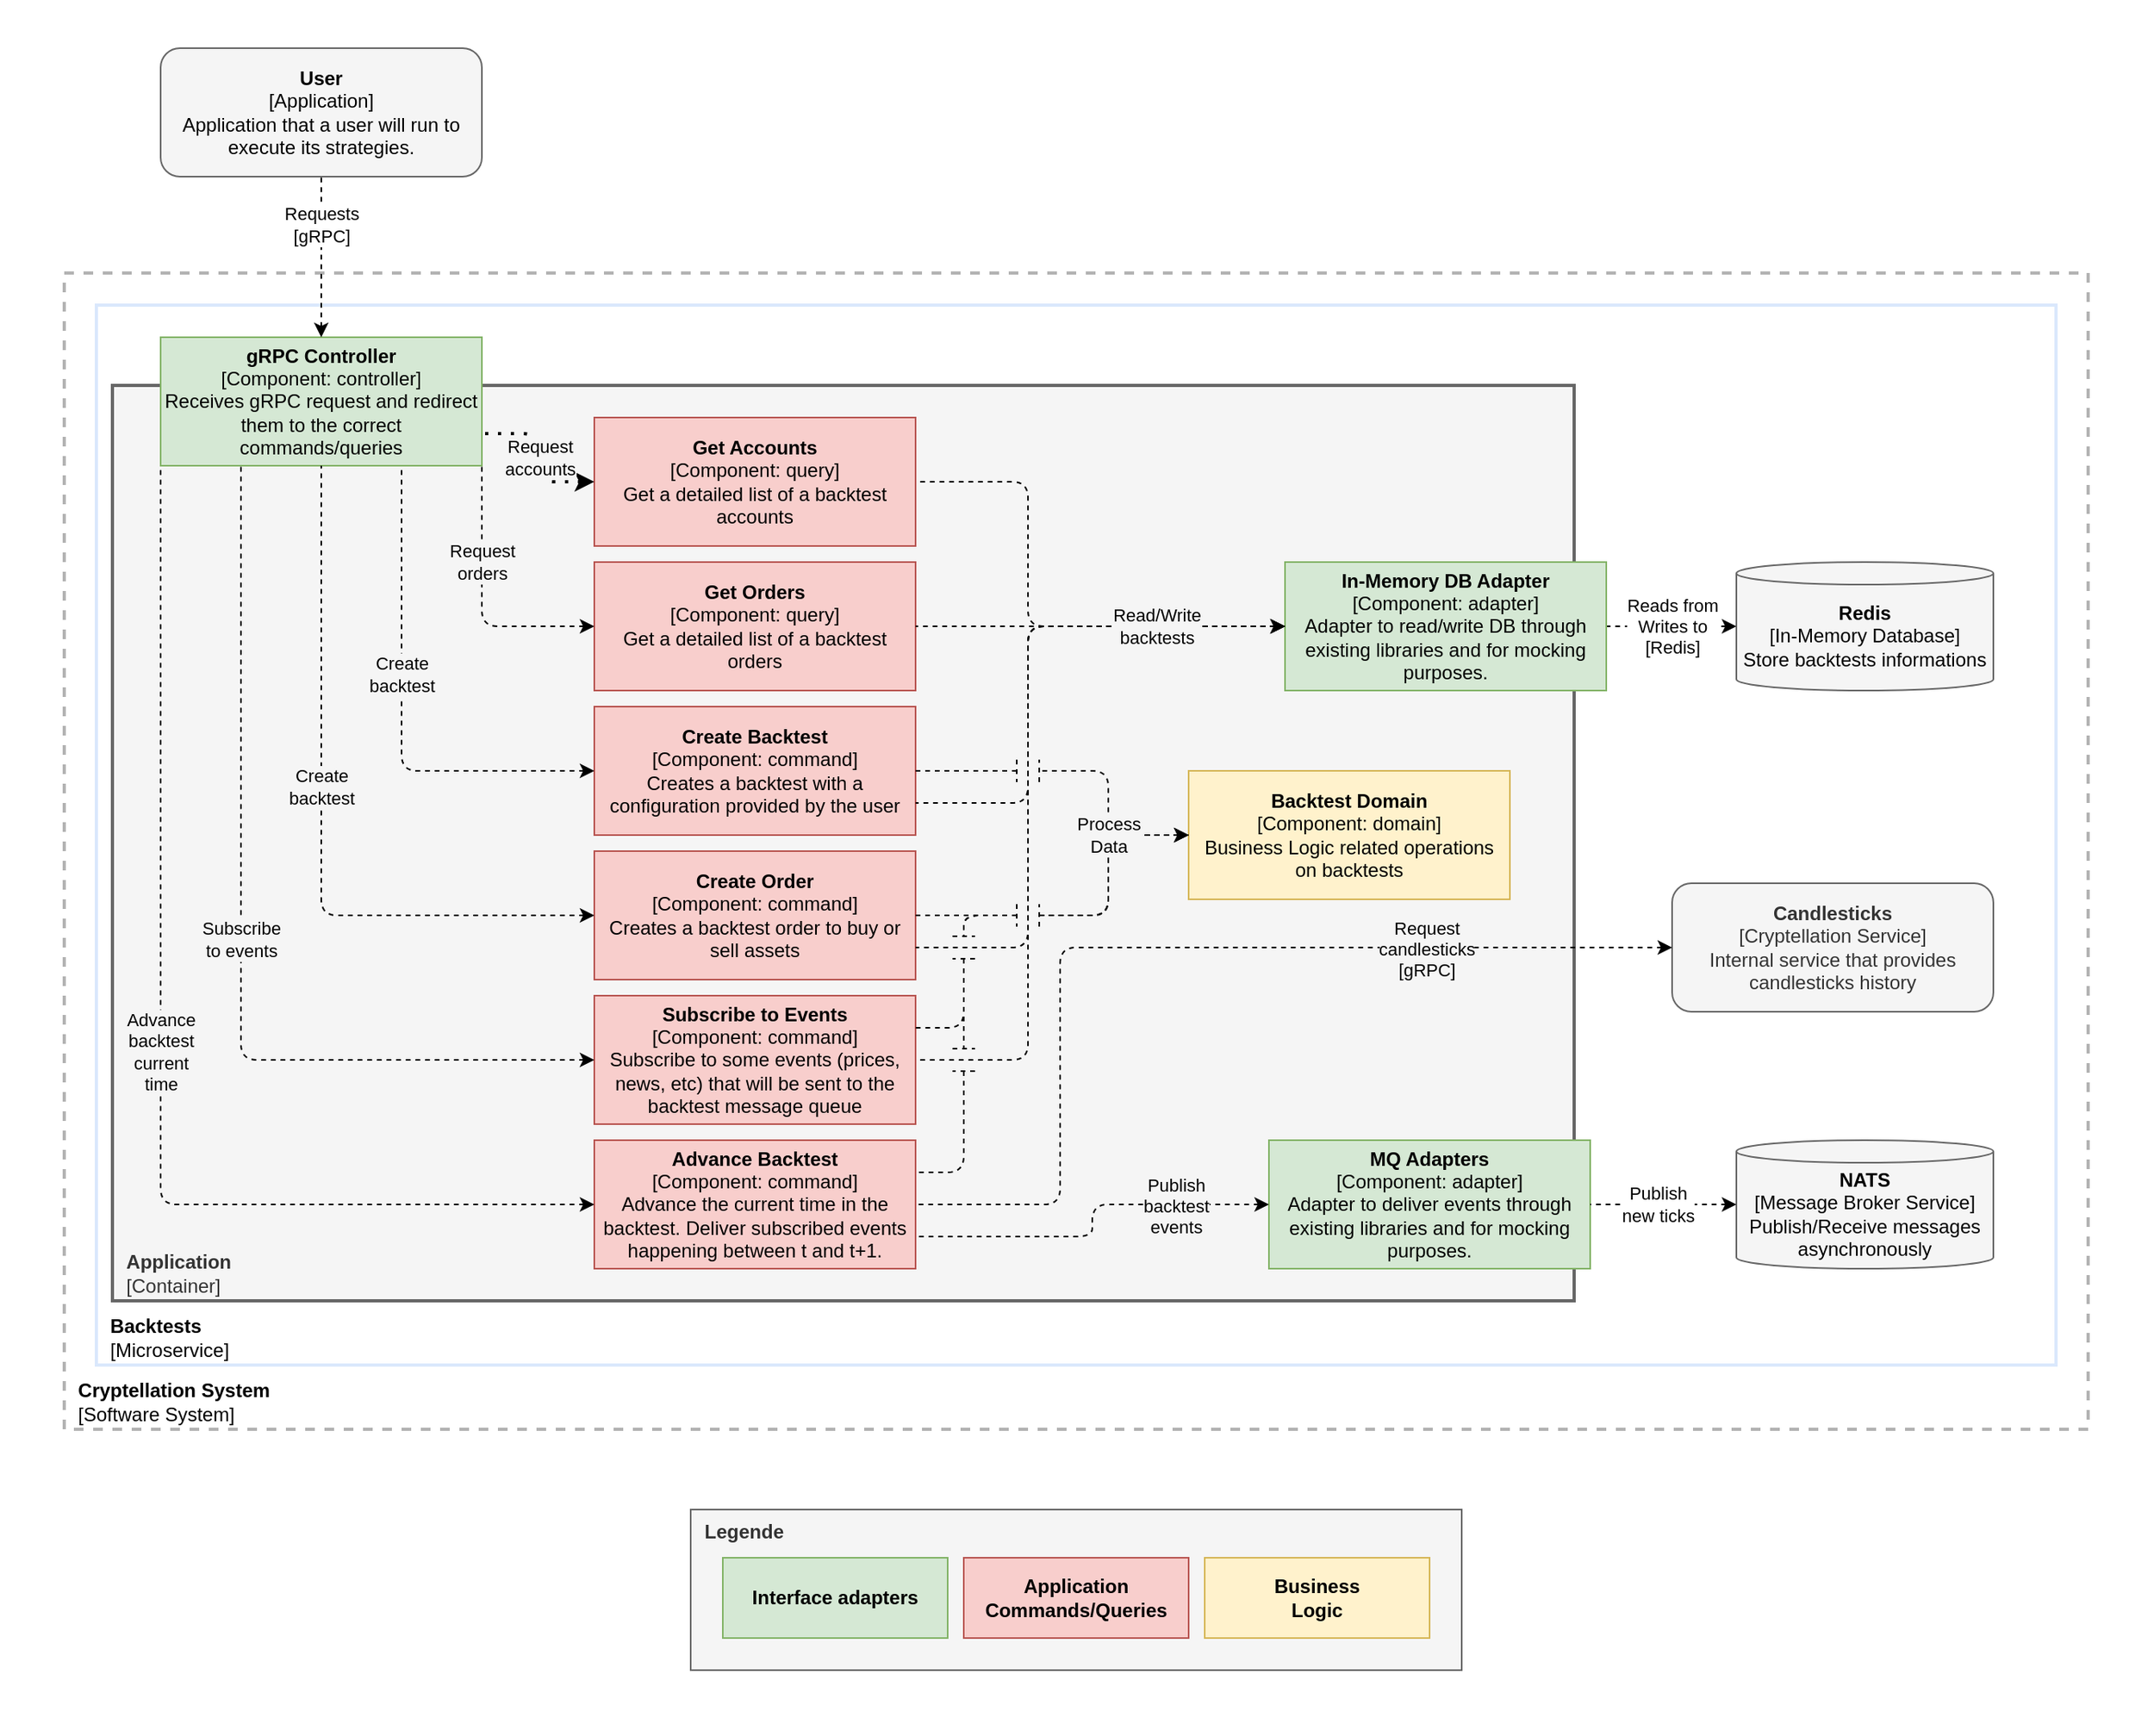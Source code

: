 <mxfile>
    <diagram id="Z86SHZ22xJm4C7N7x-0L" name="Page-1">
        <mxGraphModel dx="1168" dy="414" grid="1" gridSize="10" guides="1" tooltips="1" connect="1" arrows="1" fold="1" page="1" pageScale="1" pageWidth="827" pageHeight="1169" math="0" shadow="0">
            <root>
                <mxCell id="0"/>
                <mxCell id="1" parent="0"/>
                <mxCell id="14" value="" style="rounded=1;whiteSpace=wrap;html=1;labelBackgroundColor=none;strokeColor=none;strokeWidth=2;fillColor=default;" parent="1" vertex="1">
                    <mxGeometry x="100" y="50" width="1340" height="1080" as="geometry"/>
                </mxCell>
                <mxCell id="5" value="&lt;b style=&quot;&quot;&gt;&amp;nbsp; Cryptellation System&lt;br&gt;&amp;nbsp;&amp;nbsp;&lt;/b&gt;&lt;span style=&quot;&quot;&gt;[Software System]&lt;/span&gt;" style="rounded=0;whiteSpace=wrap;html=1;fillColor=none;dashed=1;strokeWidth=2;strokeColor=#B3B3B3;align=left;verticalAlign=bottom;" parent="1" vertex="1">
                    <mxGeometry x="140" y="220" width="1260" height="720" as="geometry"/>
                </mxCell>
                <mxCell id="13" value="&amp;nbsp; &lt;b&gt;Backtests&lt;/b&gt;&lt;br&gt;&amp;nbsp; [Microservice]" style="rounded=0;whiteSpace=wrap;html=1;labelBackgroundColor=none;strokeColor=#DAE8FC;strokeWidth=2;fillColor=none;verticalAlign=bottom;align=left;" parent="1" vertex="1">
                    <mxGeometry x="160" y="240" width="1220" height="660" as="geometry"/>
                </mxCell>
                <mxCell id="15" value="&amp;nbsp; &lt;b&gt;Application&lt;/b&gt;&lt;br&gt;&amp;nbsp; [Container]" style="rounded=0;whiteSpace=wrap;html=1;labelBackgroundColor=none;strokeColor=#666666;strokeWidth=2;fillColor=#f5f5f5;verticalAlign=bottom;align=left;fontColor=#333333;" parent="1" vertex="1">
                    <mxGeometry x="170" y="290" width="910" height="570" as="geometry"/>
                </mxCell>
                <mxCell id="2" value="&lt;b&gt;gRPC Controller&lt;/b&gt;&lt;br&gt;[Component: controller]&lt;br&gt;Receives gRPC request and redirect them to the correct commands/queries" style="rounded=0;whiteSpace=wrap;html=1;fillColor=#d5e8d4;strokeColor=#82b366;" parent="1" vertex="1">
                    <mxGeometry x="200" y="260" width="200" height="80" as="geometry"/>
                </mxCell>
                <mxCell id="3" value="&lt;b style=&quot;color: rgb(0 , 0 , 0)&quot;&gt;Redis&lt;/b&gt;&lt;br style=&quot;color: rgb(0 , 0 , 0)&quot;&gt;&lt;span style=&quot;color: rgb(0 , 0 , 0)&quot;&gt;[In-Memory Database]&lt;/span&gt;&lt;br style=&quot;color: rgb(0 , 0 , 0)&quot;&gt;&lt;span style=&quot;color: rgb(0 , 0 , 0)&quot;&gt;Store backtests informations&lt;/span&gt;" style="shape=cylinder3;whiteSpace=wrap;html=1;boundedLbl=1;backgroundOutline=1;size=7;fillColor=#f5f5f5;strokeColor=#666666;fontColor=#333333;" parent="1" vertex="1">
                    <mxGeometry x="1181" y="400" width="160" height="80" as="geometry"/>
                </mxCell>
                <mxCell id="4" value="&lt;b&gt;Candlesticks&lt;/b&gt;&lt;br style=&quot;color: rgb(51 , 51 , 51)&quot;&gt;&lt;span style=&quot;color: rgb(51 , 51 , 51)&quot;&gt;[Cryptellation Service]&lt;/span&gt;&lt;br style=&quot;color: rgb(51 , 51 , 51)&quot;&gt;Internal service that provides candlesticks history" style="rounded=1;whiteSpace=wrap;html=1;fillColor=#f5f5f5;fontColor=#333333;strokeColor=#666666;" parent="1" vertex="1">
                    <mxGeometry x="1141" y="600" width="200" height="80" as="geometry"/>
                </mxCell>
                <mxCell id="10" value="&lt;font face=&quot;helvetica&quot;&gt;Reads from&lt;br&gt;Writes to&lt;br&gt;[Redis]&lt;br&gt;&lt;/font&gt;" style="endArrow=none;dashed=1;html=1;exitX=0;exitY=0.5;exitDx=0;exitDy=0;entryX=1;entryY=0.5;entryDx=0;entryDy=0;edgeStyle=orthogonalEdgeStyle;startArrow=classic;startFill=1;exitPerimeter=0;" parent="1" source="3" target="18" edge="1">
                    <mxGeometry width="50" height="50" relative="1" as="geometry">
                        <mxPoint x="360" y="600" as="sourcePoint"/>
                        <mxPoint x="360" y="470" as="targetPoint"/>
                        <mxPoint as="offset"/>
                    </mxGeometry>
                </mxCell>
                <mxCell id="11" value="&lt;b style=&quot;color: rgb(0 , 0 , 0) ; font-family: &amp;#34;helvetica&amp;#34; ; font-size: 12px ; font-style: normal ; letter-spacing: normal ; text-align: center ; text-indent: 0px ; text-transform: none ; word-spacing: 0px&quot;&gt;User&lt;/b&gt;&lt;br style=&quot;color: rgb(0 , 0 , 0) ; font-family: &amp;#34;helvetica&amp;#34; ; font-size: 12px ; font-style: normal ; font-weight: 400 ; letter-spacing: normal ; text-align: center ; text-indent: 0px ; text-transform: none ; word-spacing: 0px&quot;&gt;&lt;span style=&quot;color: rgb(0 , 0 , 0) ; font-family: &amp;#34;helvetica&amp;#34; ; font-size: 12px ; font-style: normal ; font-weight: 400 ; letter-spacing: normal ; text-align: center ; text-indent: 0px ; text-transform: none ; word-spacing: 0px ; display: inline ; float: none&quot;&gt;[Application]&lt;/span&gt;&lt;br style=&quot;color: rgb(0 , 0 , 0) ; font-family: &amp;#34;helvetica&amp;#34; ; font-size: 12px ; font-style: normal ; font-weight: 400 ; letter-spacing: normal ; text-align: center ; text-indent: 0px ; text-transform: none ; word-spacing: 0px&quot;&gt;&lt;span style=&quot;color: rgb(0 , 0 , 0) ; font-family: &amp;#34;helvetica&amp;#34; ; font-size: 12px ; font-style: normal ; font-weight: 400 ; letter-spacing: normal ; text-align: center ; text-indent: 0px ; text-transform: none ; word-spacing: 0px ; display: inline ; float: none&quot;&gt;Application that a user will run to execute its strategies.&lt;/span&gt;" style="rounded=1;whiteSpace=wrap;html=1;strokeColor=#666666;strokeWidth=1;fillColor=#f5f5f5;fontColor=#333333;" parent="1" vertex="1">
                    <mxGeometry x="200" y="80" width="200" height="80" as="geometry"/>
                </mxCell>
                <mxCell id="12" value="&lt;span style=&quot;font-family: &amp;#34;helvetica&amp;#34;&quot;&gt;Requests&lt;/span&gt;&lt;br style=&quot;font-family: &amp;#34;helvetica&amp;#34;&quot;&gt;&lt;span style=&quot;font-family: &amp;#34;helvetica&amp;#34;&quot;&gt;[gRPC]&lt;/span&gt;&lt;font face=&quot;helvetica&quot;&gt;&lt;br&gt;&lt;/font&gt;" style="endArrow=none;dashed=1;html=1;entryX=0.5;entryY=1;entryDx=0;entryDy=0;edgeStyle=orthogonalEdgeStyle;startArrow=classic;startFill=1;exitX=0.5;exitY=0;exitDx=0;exitDy=0;" parent="1" source="2" target="11" edge="1">
                    <mxGeometry x="0.4" width="50" height="50" relative="1" as="geometry">
                        <mxPoint x="300" y="260" as="sourcePoint"/>
                        <mxPoint x="410" y="330" as="targetPoint"/>
                        <mxPoint as="offset"/>
                    </mxGeometry>
                </mxCell>
                <mxCell id="18" value="&lt;b&gt;In-Memory DB Adapter&lt;/b&gt;&lt;br&gt;[Component: adapter]&lt;br&gt;Adapter to read/write DB through existing libraries and for mocking purposes." style="rounded=0;whiteSpace=wrap;html=1;fillColor=#d5e8d4;strokeColor=#82b366;" parent="1" vertex="1">
                    <mxGeometry x="900" y="400" width="200" height="80" as="geometry"/>
                </mxCell>
                <mxCell id="20" value="&lt;b&gt;Create Backtest&lt;/b&gt;&lt;br&gt;[Component: command]&lt;br&gt;Creates a backtest with a configuration provided by the user" style="rounded=0;whiteSpace=wrap;html=1;fillColor=#f8cecc;strokeColor=#b85450;" parent="1" vertex="1">
                    <mxGeometry x="470" y="490" width="200" height="80" as="geometry"/>
                </mxCell>
                <mxCell id="31" value="&lt;b&gt;&amp;nbsp; Legende&lt;/b&gt;" style="rounded=0;whiteSpace=wrap;html=1;fillColor=#f5f5f5;fontColor=#333333;strokeColor=#666666;align=left;verticalAlign=top;" parent="1" vertex="1">
                    <mxGeometry x="530" y="990" width="480" height="100" as="geometry"/>
                </mxCell>
                <mxCell id="33" value="&lt;b&gt;Interface adapters&lt;/b&gt;" style="rounded=0;whiteSpace=wrap;html=1;fillColor=#d5e8d4;strokeColor=#82b366;" parent="1" vertex="1">
                    <mxGeometry x="550" y="1020" width="140" height="50" as="geometry"/>
                </mxCell>
                <mxCell id="35" value="&lt;b&gt;Business&lt;br&gt;Logic&lt;br&gt;&lt;/b&gt;" style="rounded=0;whiteSpace=wrap;html=1;fillColor=#fff2cc;strokeColor=#d6b656;" parent="1" vertex="1">
                    <mxGeometry x="850" y="1020" width="140" height="50" as="geometry"/>
                </mxCell>
                <mxCell id="36" value="&lt;b&gt;Application&lt;br&gt;Commands/Queries&lt;br&gt;&lt;/b&gt;" style="rounded=0;whiteSpace=wrap;html=1;fillColor=#f8cecc;strokeColor=#b85450;" parent="1" vertex="1">
                    <mxGeometry x="700" y="1020" width="140" height="50" as="geometry"/>
                </mxCell>
                <mxCell id="43" value="&lt;b&gt;MQ Adapters&lt;/b&gt;&lt;br&gt;[Component: adapter]&lt;br&gt;Adapter to deliver events through existing libraries and for mocking purposes." style="rounded=0;whiteSpace=wrap;html=1;fillColor=#d5e8d4;strokeColor=#82b366;" parent="1" vertex="1">
                    <mxGeometry x="890" y="760" width="200" height="80" as="geometry"/>
                </mxCell>
                <mxCell id="45" value="&lt;b style=&quot;color: rgb(0 , 0 , 0)&quot;&gt;NATS&lt;/b&gt;&lt;br style=&quot;color: rgb(0 , 0 , 0)&quot;&gt;&lt;span style=&quot;color: rgb(0 , 0 , 0)&quot;&gt;[Message Broker Service]&lt;/span&gt;&lt;br style=&quot;color: rgb(0 , 0 , 0)&quot;&gt;&lt;span style=&quot;color: rgb(0 , 0 , 0)&quot;&gt;Publish/Receive messages asynchronously&lt;/span&gt;" style="shape=cylinder3;whiteSpace=wrap;html=1;boundedLbl=1;backgroundOutline=1;size=7;fillColor=#f5f5f5;strokeColor=#666666;fontColor=#333333;" parent="1" vertex="1">
                    <mxGeometry x="1181" y="760" width="160" height="80" as="geometry"/>
                </mxCell>
                <mxCell id="46" value="&lt;font face=&quot;helvetica&quot;&gt;Publish&lt;br&gt;new ticks&lt;br&gt;&lt;/font&gt;" style="endArrow=none;dashed=1;html=1;entryX=1;entryY=0.5;entryDx=0;entryDy=0;edgeStyle=orthogonalEdgeStyle;startArrow=classic;startFill=1;labelBackgroundColor=#FFFFFF;" parent="1" source="45" target="43" edge="1">
                    <mxGeometry x="0.091" width="50" height="50" relative="1" as="geometry">
                        <mxPoint x="520" y="810" as="sourcePoint"/>
                        <mxPoint x="290" y="715" as="targetPoint"/>
                        <mxPoint as="offset"/>
                    </mxGeometry>
                </mxCell>
                <mxCell id="48" value="&lt;b&gt;Advance Backtest&lt;/b&gt;&lt;br&gt;[Component: command]&lt;br&gt;Advance the current time in the backtest. Deliver subscribed events happening between t and t+1." style="rounded=0;whiteSpace=wrap;html=1;fillColor=#f8cecc;strokeColor=#b85450;" parent="1" vertex="1">
                    <mxGeometry x="470" y="760" width="200" height="80" as="geometry"/>
                </mxCell>
                <mxCell id="49" value="&lt;b&gt;Create Order&lt;/b&gt;&lt;br&gt;[Component: command]&lt;br&gt;Creates a backtest order to buy or sell assets" style="rounded=0;whiteSpace=wrap;html=1;fillColor=#f8cecc;strokeColor=#b85450;" parent="1" vertex="1">
                    <mxGeometry x="470" y="580" width="200" height="80" as="geometry"/>
                </mxCell>
                <mxCell id="50" value="&lt;b&gt;Subscribe to Events&lt;/b&gt;&lt;br&gt;[Component: command]&lt;br&gt;Subscribe to some events (prices, news, etc) that will be sent to the backtest message queue" style="rounded=0;whiteSpace=wrap;html=1;fillColor=#f8cecc;strokeColor=#b85450;" parent="1" vertex="1">
                    <mxGeometry x="470" y="670" width="200" height="80" as="geometry"/>
                </mxCell>
                <mxCell id="51" value="&lt;b&gt;Get Accounts&lt;/b&gt;&lt;br&gt;[Component: query]&lt;br&gt;Get a detailed list of a backtest accounts" style="rounded=0;whiteSpace=wrap;html=1;fillColor=#f8cecc;strokeColor=#b85450;" parent="1" vertex="1">
                    <mxGeometry x="470" y="310" width="200" height="80" as="geometry"/>
                </mxCell>
                <mxCell id="52" value="&lt;b&gt;Get Orders&lt;/b&gt;&lt;br&gt;[Component: query]&lt;br&gt;Get a detailed list of a backtest orders" style="rounded=0;whiteSpace=wrap;html=1;fillColor=#f8cecc;strokeColor=#b85450;" parent="1" vertex="1">
                    <mxGeometry x="470" y="400" width="200" height="80" as="geometry"/>
                </mxCell>
                <mxCell id="55" value="" style="endArrow=none;dashed=1;html=1;strokeWidth=1;edgeStyle=orthogonalEdgeStyle;startArrow=classic;startFill=1;entryX=1;entryY=1;entryDx=0;entryDy=0;exitX=0;exitY=0.5;exitDx=0;exitDy=0;labelBackgroundColor=#F5F5F5;" parent="1" source="52" target="2" edge="1">
                    <mxGeometry width="50" height="50" relative="1" as="geometry">
                        <mxPoint x="460" y="360" as="sourcePoint"/>
                        <mxPoint x="410" y="330" as="targetPoint"/>
                    </mxGeometry>
                </mxCell>
                <mxCell id="57" value="Request&lt;br&gt;orders" style="edgeLabel;html=1;align=center;verticalAlign=middle;resizable=0;points=[];labelBackgroundColor=#F5F5F5;" parent="55" vertex="1" connectable="0">
                    <mxGeometry x="-0.004" y="-1" relative="1" as="geometry">
                        <mxPoint x="-1" y="-26" as="offset"/>
                    </mxGeometry>
                </mxCell>
                <mxCell id="58" value="" style="endArrow=none;dashed=1;html=1;dashPattern=1 3;strokeWidth=2;edgeStyle=orthogonalEdgeStyle;startArrow=classic;startFill=1;entryX=1;entryY=0.75;entryDx=0;entryDy=0;exitX=0;exitY=0.5;exitDx=0;exitDy=0;labelBackgroundColor=#F5F5F5;" parent="1" source="51" target="2" edge="1">
                    <mxGeometry width="50" height="50" relative="1" as="geometry">
                        <mxPoint x="460" y="450" as="sourcePoint"/>
                        <mxPoint x="410" y="350" as="targetPoint"/>
                    </mxGeometry>
                </mxCell>
                <mxCell id="59" value="Request&lt;br&gt;accounts" style="edgeLabel;html=1;align=center;verticalAlign=middle;resizable=0;points=[];labelBackgroundColor=#F5F5F5;" parent="58" vertex="1" connectable="0">
                    <mxGeometry x="-0.004" y="-1" relative="1" as="geometry">
                        <mxPoint as="offset"/>
                    </mxGeometry>
                </mxCell>
                <mxCell id="63" value="" style="endArrow=none;dashed=1;html=1;strokeWidth=1;edgeStyle=orthogonalEdgeStyle;startArrow=classic;startFill=1;entryX=1;entryY=0.5;entryDx=0;entryDy=0;labelBackgroundColor=#F5F5F5;exitX=0;exitY=0.5;exitDx=0;exitDy=0;" parent="1" source="18" target="51" edge="1">
                    <mxGeometry width="50" height="50" relative="1" as="geometry">
                        <mxPoint x="910" y="450" as="sourcePoint"/>
                        <mxPoint x="680" y="450" as="targetPoint"/>
                        <Array as="points">
                            <mxPoint x="740" y="440"/>
                            <mxPoint x="740" y="350"/>
                        </Array>
                    </mxGeometry>
                </mxCell>
                <mxCell id="64" value="" style="endArrow=none;dashed=1;html=1;strokeWidth=1;edgeStyle=orthogonalEdgeStyle;startArrow=classic;startFill=1;entryX=0.75;entryY=1;entryDx=0;entryDy=0;exitX=0;exitY=0.5;exitDx=0;exitDy=0;labelBackgroundColor=#F5F5F5;" parent="1" source="20" target="2" edge="1">
                    <mxGeometry width="50" height="50" relative="1" as="geometry">
                        <mxPoint x="480" y="450" as="sourcePoint"/>
                        <mxPoint x="410" y="350" as="targetPoint"/>
                    </mxGeometry>
                </mxCell>
                <mxCell id="65" value="Create&lt;br&gt;backtest" style="edgeLabel;html=1;align=center;verticalAlign=middle;resizable=0;points=[];labelBackgroundColor=#F5F5F5;" parent="64" vertex="1" connectable="0">
                    <mxGeometry x="-0.004" y="-1" relative="1" as="geometry">
                        <mxPoint x="-1" y="-26" as="offset"/>
                    </mxGeometry>
                </mxCell>
                <mxCell id="67" value="" style="endArrow=none;dashed=1;html=1;strokeWidth=1;edgeStyle=orthogonalEdgeStyle;startArrow=classic;startFill=1;entryX=0.5;entryY=1;entryDx=0;entryDy=0;exitX=0;exitY=0.5;exitDx=0;exitDy=0;labelBackgroundColor=#F5F5F5;" parent="1" source="49" target="2" edge="1">
                    <mxGeometry width="50" height="50" relative="1" as="geometry">
                        <mxPoint x="480" y="540" as="sourcePoint"/>
                        <mxPoint x="360" y="350" as="targetPoint"/>
                    </mxGeometry>
                </mxCell>
                <mxCell id="68" value="Create&lt;br&gt;backtest" style="edgeLabel;html=1;align=center;verticalAlign=middle;resizable=0;points=[];labelBackgroundColor=#F5F5F5;" parent="67" vertex="1" connectable="0">
                    <mxGeometry x="-0.004" y="-1" relative="1" as="geometry">
                        <mxPoint x="-1" y="-26" as="offset"/>
                    </mxGeometry>
                </mxCell>
                <mxCell id="69" value="" style="endArrow=none;dashed=1;html=1;strokeWidth=1;edgeStyle=orthogonalEdgeStyle;startArrow=classic;startFill=1;entryX=1;entryY=0.75;entryDx=0;entryDy=0;labelBackgroundColor=#F5F5F5;exitX=0;exitY=0.5;exitDx=0;exitDy=0;" parent="1" source="18" target="20" edge="1">
                    <mxGeometry width="50" height="50" relative="1" as="geometry">
                        <mxPoint x="910" y="450" as="sourcePoint"/>
                        <mxPoint x="680" y="360" as="targetPoint"/>
                        <Array as="points">
                            <mxPoint x="740" y="440"/>
                            <mxPoint x="740" y="550"/>
                        </Array>
                    </mxGeometry>
                </mxCell>
                <mxCell id="70" value="" style="endArrow=none;dashed=1;html=1;strokeWidth=1;edgeStyle=orthogonalEdgeStyle;startArrow=none;startFill=1;entryX=1;entryY=0.75;entryDx=0;entryDy=0;labelBackgroundColor=#F5F5F5;jumpStyle=gap;jumpSize=14;" parent="1" source="18" target="49" edge="1">
                    <mxGeometry width="50" height="50" relative="1" as="geometry">
                        <mxPoint x="910" y="450" as="sourcePoint"/>
                        <mxPoint x="680" y="540" as="targetPoint"/>
                        <Array as="points">
                            <mxPoint x="740" y="440"/>
                            <mxPoint x="740" y="640"/>
                        </Array>
                    </mxGeometry>
                </mxCell>
                <mxCell id="71" value="Subscribe&lt;br&gt;to events" style="endArrow=none;dashed=1;html=1;strokeWidth=1;edgeStyle=orthogonalEdgeStyle;startArrow=classic;startFill=1;entryX=0.25;entryY=1;entryDx=0;entryDy=0;exitX=0;exitY=0.5;exitDx=0;exitDy=0;labelBackgroundColor=#F5F5F5;" parent="1" source="50" target="2" edge="1">
                    <mxGeometry width="50" height="50" relative="1" as="geometry">
                        <mxPoint x="480" y="630" as="sourcePoint"/>
                        <mxPoint x="310" y="350" as="targetPoint"/>
                    </mxGeometry>
                </mxCell>
                <mxCell id="73" value="" style="endArrow=none;dashed=1;html=1;strokeWidth=1;edgeStyle=orthogonalEdgeStyle;startArrow=classic;startFill=1;entryX=1;entryY=0.5;entryDx=0;entryDy=0;labelBackgroundColor=#F5F5F5;exitX=0;exitY=0.5;exitDx=0;exitDy=0;jumpStyle=gap;jumpSize=14;" parent="1" source="18" target="50" edge="1">
                    <mxGeometry width="50" height="50" relative="1" as="geometry">
                        <mxPoint x="910" y="450" as="sourcePoint"/>
                        <mxPoint x="680" y="630" as="targetPoint"/>
                        <Array as="points">
                            <mxPoint x="740" y="440"/>
                            <mxPoint x="740" y="710"/>
                        </Array>
                    </mxGeometry>
                </mxCell>
                <mxCell id="61" value="Read/Write&lt;br&gt;backtests" style="endArrow=none;dashed=1;html=1;strokeWidth=1;edgeStyle=orthogonalEdgeStyle;startArrow=classic;startFill=1;entryX=1;entryY=0.5;entryDx=0;entryDy=0;labelBackgroundColor=#F5F5F5;exitX=0;exitY=0.5;exitDx=0;exitDy=0;" parent="1" source="18" target="52" edge="1">
                    <mxGeometry x="-0.304" width="50" height="50" relative="1" as="geometry">
                        <mxPoint x="480" y="450" as="sourcePoint"/>
                        <mxPoint x="410" y="350" as="targetPoint"/>
                        <Array as="points">
                            <mxPoint x="820" y="440"/>
                            <mxPoint x="820" y="440"/>
                        </Array>
                        <mxPoint as="offset"/>
                    </mxGeometry>
                </mxCell>
                <mxCell id="75" value="&lt;font face=&quot;helvetica&quot;&gt;Publish&lt;br&gt;backtest&lt;br&gt;events&lt;br&gt;&lt;/font&gt;" style="endArrow=none;dashed=1;html=1;exitX=0;exitY=0.5;exitDx=0;exitDy=0;edgeStyle=orthogonalEdgeStyle;startArrow=classic;startFill=1;endFill=0;labelBackgroundColor=#F5F5F5;entryX=1;entryY=0.75;entryDx=0;entryDy=0;" parent="1" source="43" target="48" edge="1">
                    <mxGeometry x="-0.514" width="50" height="50" relative="1" as="geometry">
                        <mxPoint x="1151" y="650" as="sourcePoint"/>
                        <mxPoint x="680" y="790" as="targetPoint"/>
                        <mxPoint y="1" as="offset"/>
                        <Array as="points"/>
                    </mxGeometry>
                </mxCell>
                <mxCell id="76" value="Advance&lt;br&gt;backtest&lt;br&gt;current&lt;br&gt;time" style="endArrow=none;dashed=1;html=1;strokeWidth=1;edgeStyle=orthogonalEdgeStyle;startArrow=classic;startFill=1;entryX=0;entryY=1;entryDx=0;entryDy=0;exitX=0;exitY=0.5;exitDx=0;exitDy=0;labelBackgroundColor=#F5F5F5;" parent="1" source="48" target="2" edge="1">
                    <mxGeometry width="50" height="50" relative="1" as="geometry">
                        <mxPoint x="480" y="720" as="sourcePoint"/>
                        <mxPoint x="260" y="350" as="targetPoint"/>
                    </mxGeometry>
                </mxCell>
                <mxCell id="7" value="&lt;font face=&quot;helvetica&quot;&gt;Request&lt;br&gt;candlesticks&lt;br&gt;[gRPC]&lt;br&gt;&lt;/font&gt;" style="endArrow=none;dashed=1;html=1;exitX=0;exitY=0.5;exitDx=0;exitDy=0;entryX=1;entryY=0.5;entryDx=0;entryDy=0;edgeStyle=orthogonalEdgeStyle;startArrow=classic;startFill=1;endFill=0;labelBackgroundColor=#F5F5F5;" parent="1" source="4" target="48" edge="1">
                    <mxGeometry x="-0.514" width="50" height="50" relative="1" as="geometry">
                        <mxPoint x="390" y="430" as="sourcePoint"/>
                        <mxPoint x="1090" y="920.0" as="targetPoint"/>
                        <mxPoint y="1" as="offset"/>
                        <Array as="points">
                            <mxPoint x="760" y="640"/>
                            <mxPoint x="760" y="800"/>
                        </Array>
                    </mxGeometry>
                </mxCell>
                <mxCell id="80" value="&lt;b&gt;Backtest Domain&lt;/b&gt;&lt;br&gt;[Component: domain]&lt;br&gt;Business Logic related operations&lt;br&gt;on backtests" style="rounded=0;whiteSpace=wrap;html=1;fillColor=#fff2cc;strokeColor=#d6b656;" parent="1" vertex="1">
                    <mxGeometry x="840" y="530" width="200" height="80" as="geometry"/>
                </mxCell>
                <mxCell id="83" value="" style="endArrow=none;dashed=1;html=1;strokeWidth=1;edgeStyle=orthogonalEdgeStyle;startArrow=classic;startFill=1;entryX=1;entryY=0.5;entryDx=0;entryDy=0;labelBackgroundColor=#F5F5F5;exitX=0;exitY=0.5;exitDx=0;exitDy=0;jumpStyle=line;jumpSize=14;" parent="1" source="80" target="49" edge="1">
                    <mxGeometry x="-0.524" width="50" height="50" relative="1" as="geometry">
                        <mxPoint x="850" y="580" as="sourcePoint"/>
                        <mxPoint x="680" y="540" as="targetPoint"/>
                        <Array as="points">
                            <mxPoint x="790" y="570"/>
                            <mxPoint x="790" y="620"/>
                        </Array>
                        <mxPoint as="offset"/>
                    </mxGeometry>
                </mxCell>
                <mxCell id="88" value="" style="endArrow=none;dashed=1;html=1;strokeWidth=1;edgeStyle=orthogonalEdgeStyle;startArrow=classic;startFill=1;entryX=1;entryY=0.25;entryDx=0;entryDy=0;labelBackgroundColor=#F5F5F5;exitX=0;exitY=0.5;exitDx=0;exitDy=0;jumpStyle=line;jumpSize=14;" parent="1" source="80" target="50" edge="1">
                    <mxGeometry x="-0.524" width="50" height="50" relative="1" as="geometry">
                        <mxPoint x="850" y="580" as="sourcePoint"/>
                        <mxPoint x="680" y="630" as="targetPoint"/>
                        <Array as="points">
                            <mxPoint x="790" y="570"/>
                            <mxPoint x="790" y="620"/>
                            <mxPoint x="700" y="620"/>
                            <mxPoint x="700" y="690"/>
                        </Array>
                        <mxPoint as="offset"/>
                    </mxGeometry>
                </mxCell>
                <mxCell id="90" value="" style="endArrow=none;dashed=1;html=1;strokeWidth=1;edgeStyle=orthogonalEdgeStyle;startArrow=none;startFill=1;entryX=1;entryY=0.25;entryDx=0;entryDy=0;labelBackgroundColor=#F5F5F5;exitX=0;exitY=0.5;exitDx=0;exitDy=0;jumpStyle=line;jumpSize=14;" edge="1" parent="1" source="80" target="48">
                    <mxGeometry x="-0.524" width="50" height="50" relative="1" as="geometry">
                        <mxPoint x="850" y="580" as="sourcePoint"/>
                        <mxPoint x="680" y="700" as="targetPoint"/>
                        <Array as="points">
                            <mxPoint x="790" y="570"/>
                            <mxPoint x="790" y="620"/>
                            <mxPoint x="700" y="620"/>
                            <mxPoint x="700" y="780"/>
                        </Array>
                        <mxPoint as="offset"/>
                    </mxGeometry>
                </mxCell>
                <mxCell id="81" value="Process&lt;br&gt;Data" style="endArrow=none;dashed=1;html=1;strokeWidth=1;edgeStyle=orthogonalEdgeStyle;startArrow=classic;startFill=1;entryX=1;entryY=0.5;entryDx=0;entryDy=0;labelBackgroundColor=#F5F5F5;exitX=0;exitY=0.5;exitDx=0;exitDy=0;jumpStyle=line;jumpSize=14;" parent="1" source="80" target="20" edge="1">
                    <mxGeometry x="-0.524" width="50" height="50" relative="1" as="geometry">
                        <mxPoint x="910" y="450" as="sourcePoint"/>
                        <mxPoint x="680" y="560" as="targetPoint"/>
                        <Array as="points">
                            <mxPoint x="790" y="570"/>
                            <mxPoint x="790" y="530"/>
                        </Array>
                        <mxPoint as="offset"/>
                    </mxGeometry>
                </mxCell>
            </root>
        </mxGraphModel>
    </diagram>
</mxfile>
